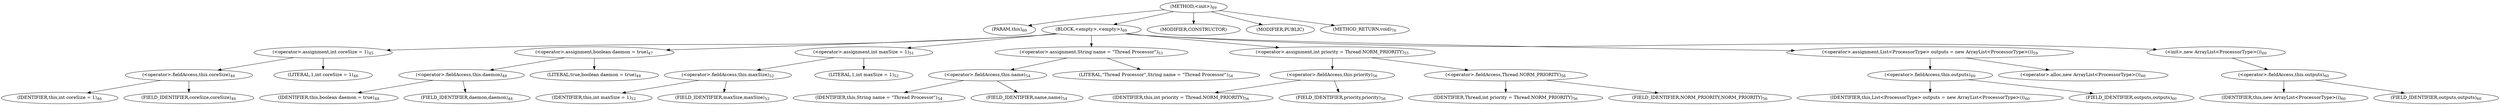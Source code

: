 digraph "&lt;init&gt;" {  
"127" [label = <(METHOD,&lt;init&gt;)<SUB>69</SUB>> ]
"128" [label = <(PARAM,this)<SUB>69</SUB>> ]
"129" [label = <(BLOCK,&lt;empty&gt;,&lt;empty&gt;)<SUB>69</SUB>> ]
"130" [label = <(&lt;operator&gt;.assignment,int coreSize = 1)<SUB>45</SUB>> ]
"131" [label = <(&lt;operator&gt;.fieldAccess,this.coreSize)<SUB>46</SUB>> ]
"132" [label = <(IDENTIFIER,this,int coreSize = 1)<SUB>46</SUB>> ]
"133" [label = <(FIELD_IDENTIFIER,coreSize,coreSize)<SUB>46</SUB>> ]
"134" [label = <(LITERAL,1,int coreSize = 1)<SUB>46</SUB>> ]
"135" [label = <(&lt;operator&gt;.assignment,boolean daemon = true)<SUB>47</SUB>> ]
"136" [label = <(&lt;operator&gt;.fieldAccess,this.daemon)<SUB>48</SUB>> ]
"137" [label = <(IDENTIFIER,this,boolean daemon = true)<SUB>48</SUB>> ]
"138" [label = <(FIELD_IDENTIFIER,daemon,daemon)<SUB>48</SUB>> ]
"139" [label = <(LITERAL,true,boolean daemon = true)<SUB>48</SUB>> ]
"140" [label = <(&lt;operator&gt;.assignment,int maxSize = 1)<SUB>51</SUB>> ]
"141" [label = <(&lt;operator&gt;.fieldAccess,this.maxSize)<SUB>52</SUB>> ]
"142" [label = <(IDENTIFIER,this,int maxSize = 1)<SUB>52</SUB>> ]
"143" [label = <(FIELD_IDENTIFIER,maxSize,maxSize)<SUB>52</SUB>> ]
"144" [label = <(LITERAL,1,int maxSize = 1)<SUB>52</SUB>> ]
"145" [label = <(&lt;operator&gt;.assignment,String name = &quot;Thread Processor&quot;)<SUB>53</SUB>> ]
"146" [label = <(&lt;operator&gt;.fieldAccess,this.name)<SUB>54</SUB>> ]
"147" [label = <(IDENTIFIER,this,String name = &quot;Thread Processor&quot;)<SUB>54</SUB>> ]
"148" [label = <(FIELD_IDENTIFIER,name,name)<SUB>54</SUB>> ]
"149" [label = <(LITERAL,&quot;Thread Processor&quot;,String name = &quot;Thread Processor&quot;)<SUB>54</SUB>> ]
"150" [label = <(&lt;operator&gt;.assignment,int priority = Thread.NORM_PRIORITY)<SUB>55</SUB>> ]
"151" [label = <(&lt;operator&gt;.fieldAccess,this.priority)<SUB>56</SUB>> ]
"152" [label = <(IDENTIFIER,this,int priority = Thread.NORM_PRIORITY)<SUB>56</SUB>> ]
"153" [label = <(FIELD_IDENTIFIER,priority,priority)<SUB>56</SUB>> ]
"154" [label = <(&lt;operator&gt;.fieldAccess,Thread.NORM_PRIORITY)<SUB>56</SUB>> ]
"155" [label = <(IDENTIFIER,Thread,int priority = Thread.NORM_PRIORITY)<SUB>56</SUB>> ]
"156" [label = <(FIELD_IDENTIFIER,NORM_PRIORITY,NORM_PRIORITY)<SUB>56</SUB>> ]
"157" [label = <(&lt;operator&gt;.assignment,List&lt;ProcessorType&gt; outputs = new ArrayList&lt;ProcessorType&gt;())<SUB>59</SUB>> ]
"158" [label = <(&lt;operator&gt;.fieldAccess,this.outputs)<SUB>60</SUB>> ]
"159" [label = <(IDENTIFIER,this,List&lt;ProcessorType&gt; outputs = new ArrayList&lt;ProcessorType&gt;())<SUB>60</SUB>> ]
"160" [label = <(FIELD_IDENTIFIER,outputs,outputs)<SUB>60</SUB>> ]
"161" [label = <(&lt;operator&gt;.alloc,new ArrayList&lt;ProcessorType&gt;())<SUB>60</SUB>> ]
"162" [label = <(&lt;init&gt;,new ArrayList&lt;ProcessorType&gt;())<SUB>60</SUB>> ]
"163" [label = <(&lt;operator&gt;.fieldAccess,this.outputs)<SUB>60</SUB>> ]
"164" [label = <(IDENTIFIER,this,new ArrayList&lt;ProcessorType&gt;())<SUB>60</SUB>> ]
"165" [label = <(FIELD_IDENTIFIER,outputs,outputs)<SUB>60</SUB>> ]
"166" [label = <(MODIFIER,CONSTRUCTOR)> ]
"167" [label = <(MODIFIER,PUBLIC)> ]
"168" [label = <(METHOD_RETURN,void)<SUB>70</SUB>> ]
  "127" -> "128" 
  "127" -> "129" 
  "127" -> "166" 
  "127" -> "167" 
  "127" -> "168" 
  "129" -> "130" 
  "129" -> "135" 
  "129" -> "140" 
  "129" -> "145" 
  "129" -> "150" 
  "129" -> "157" 
  "129" -> "162" 
  "130" -> "131" 
  "130" -> "134" 
  "131" -> "132" 
  "131" -> "133" 
  "135" -> "136" 
  "135" -> "139" 
  "136" -> "137" 
  "136" -> "138" 
  "140" -> "141" 
  "140" -> "144" 
  "141" -> "142" 
  "141" -> "143" 
  "145" -> "146" 
  "145" -> "149" 
  "146" -> "147" 
  "146" -> "148" 
  "150" -> "151" 
  "150" -> "154" 
  "151" -> "152" 
  "151" -> "153" 
  "154" -> "155" 
  "154" -> "156" 
  "157" -> "158" 
  "157" -> "161" 
  "158" -> "159" 
  "158" -> "160" 
  "162" -> "163" 
  "163" -> "164" 
  "163" -> "165" 
}
